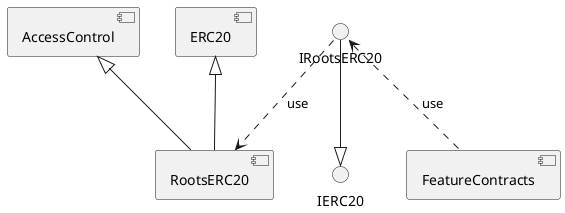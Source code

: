 @startuml "RTS Components"

[AccessControl] <|-- [RootsERC20]
[ERC20] <|-- [RootsERC20]
IRootsERC20 --|> IERC20
IRootsERC20 ..> [RootsERC20] : use
IRootsERC20 <.. [FeatureContracts] : use

@enduml